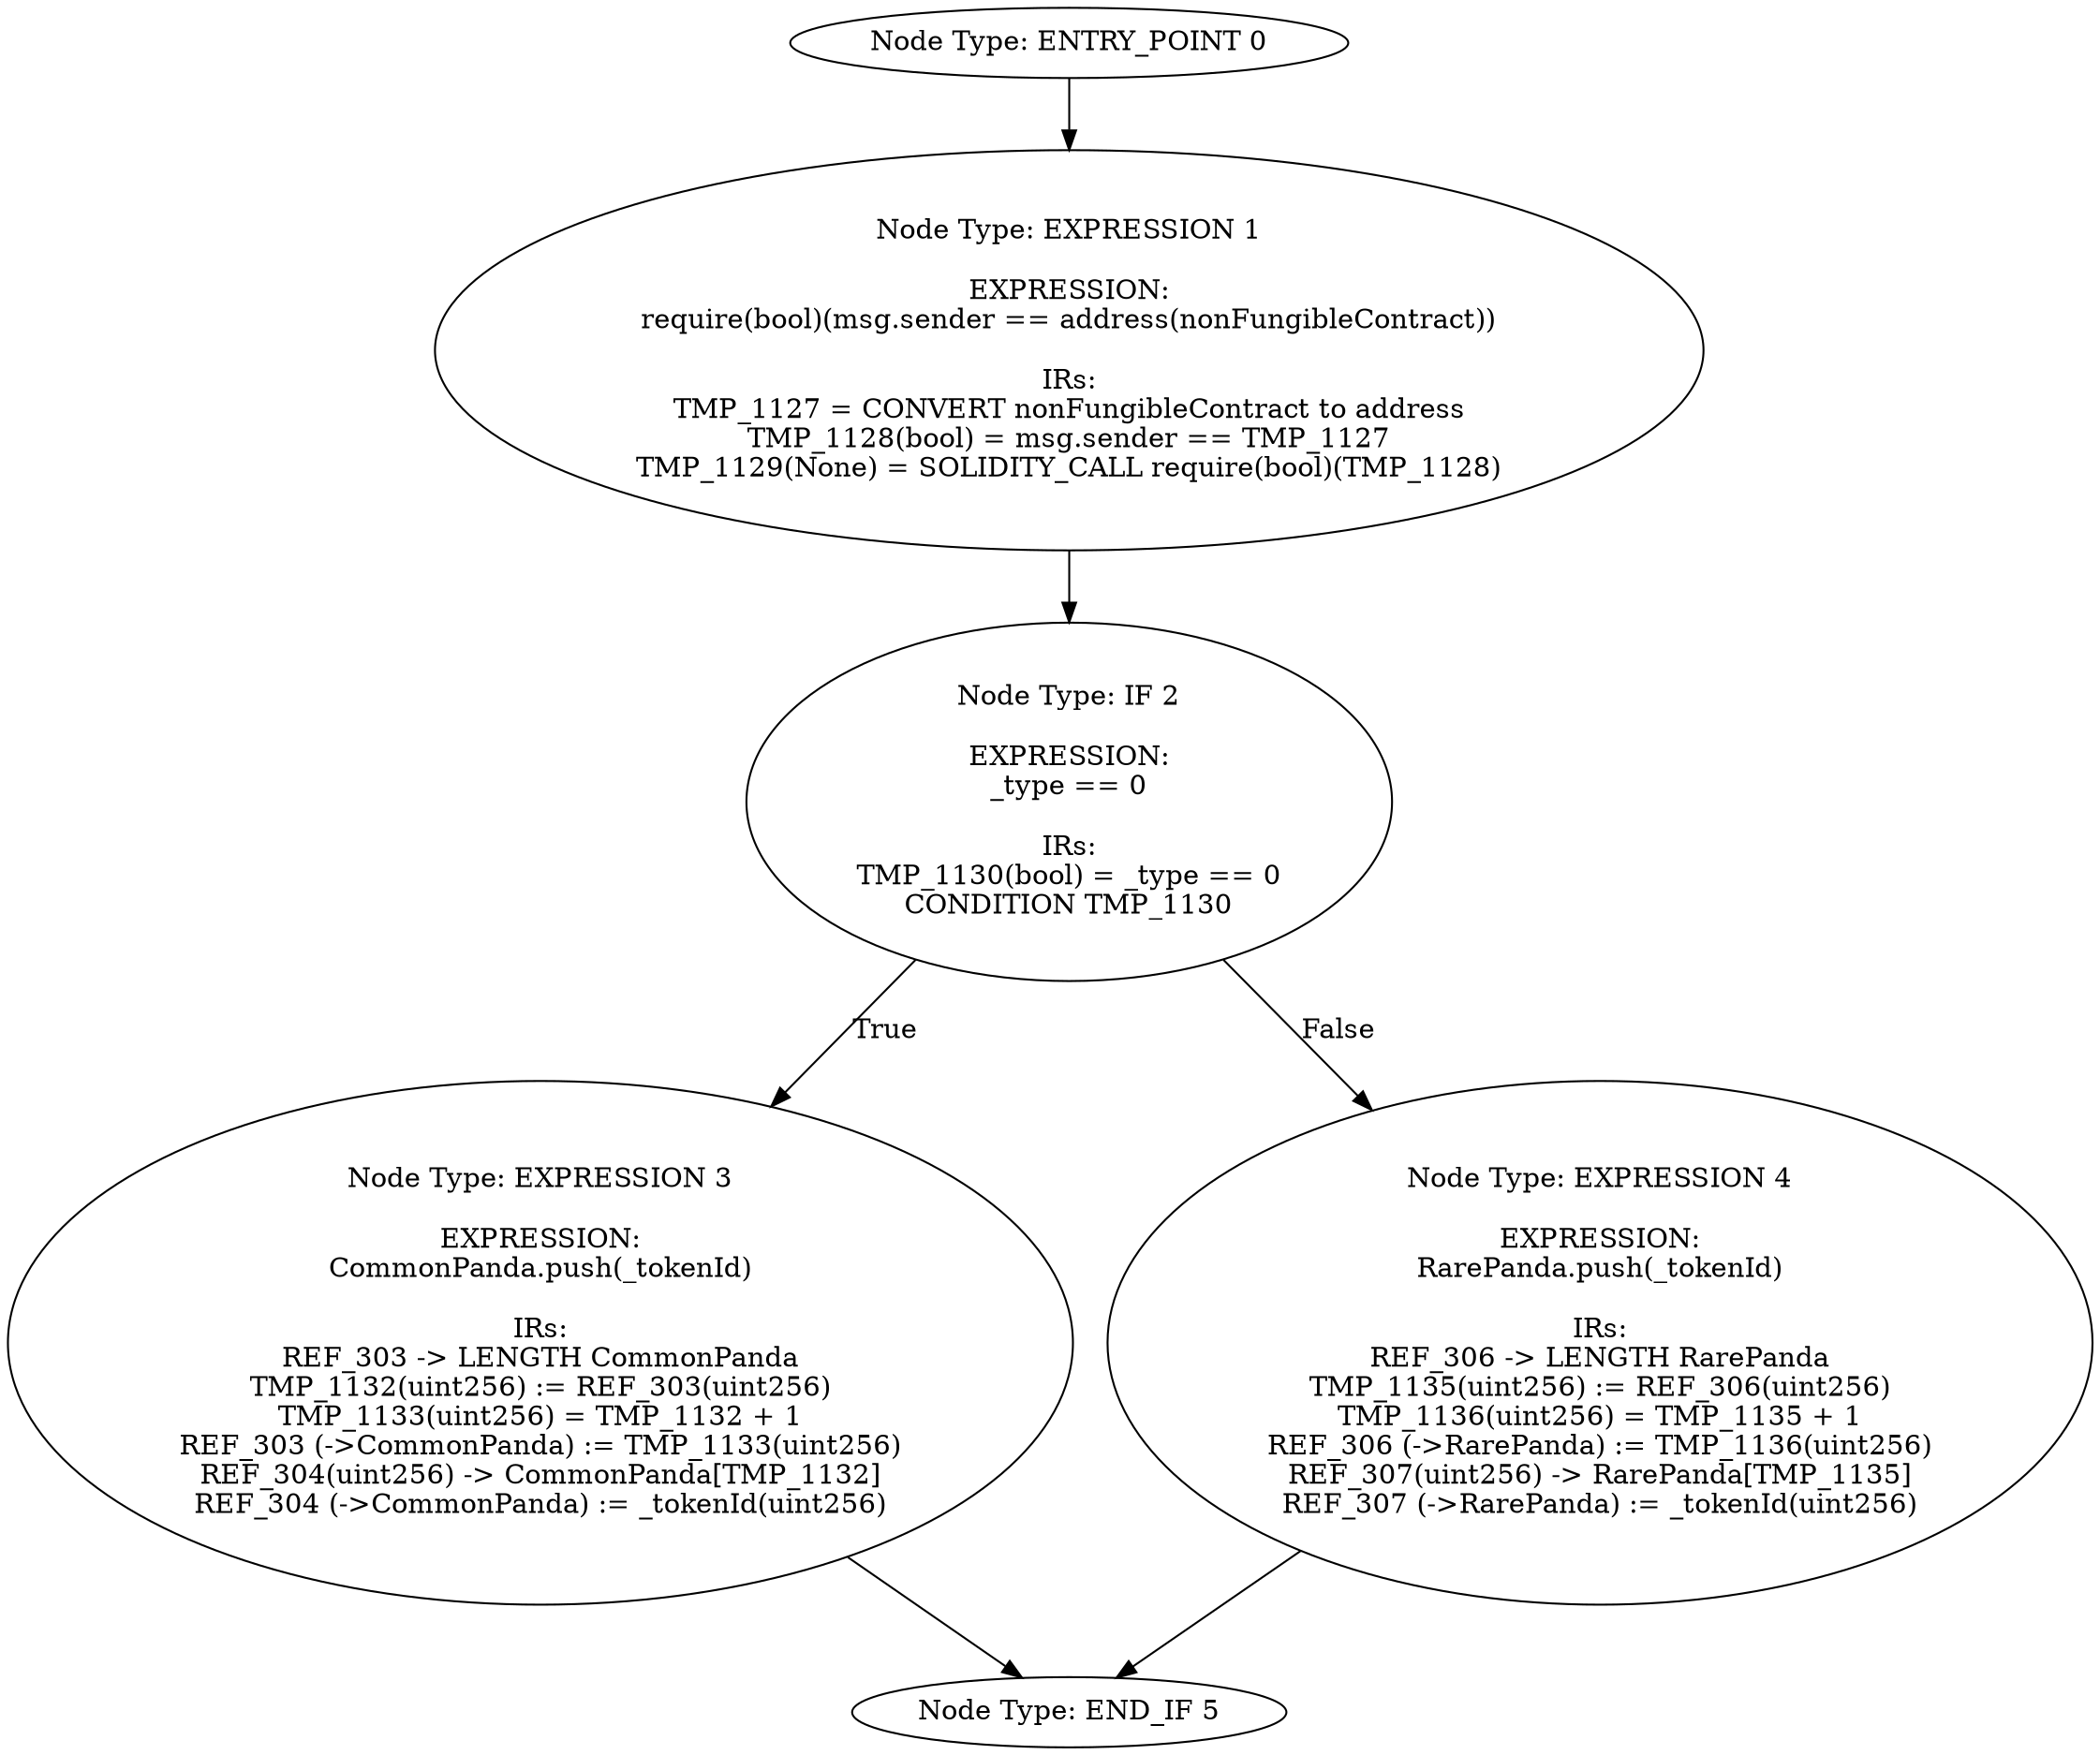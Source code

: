 digraph{
0[label="Node Type: ENTRY_POINT 0
"];
0->1;
1[label="Node Type: EXPRESSION 1

EXPRESSION:
require(bool)(msg.sender == address(nonFungibleContract))

IRs:
TMP_1127 = CONVERT nonFungibleContract to address
TMP_1128(bool) = msg.sender == TMP_1127
TMP_1129(None) = SOLIDITY_CALL require(bool)(TMP_1128)"];
1->2;
2[label="Node Type: IF 2

EXPRESSION:
_type == 0

IRs:
TMP_1130(bool) = _type == 0
CONDITION TMP_1130"];
2->3[label="True"];
2->4[label="False"];
3[label="Node Type: EXPRESSION 3

EXPRESSION:
CommonPanda.push(_tokenId)

IRs:
REF_303 -> LENGTH CommonPanda
TMP_1132(uint256) := REF_303(uint256)
TMP_1133(uint256) = TMP_1132 + 1
REF_303 (->CommonPanda) := TMP_1133(uint256)
REF_304(uint256) -> CommonPanda[TMP_1132]
REF_304 (->CommonPanda) := _tokenId(uint256)"];
3->5;
4[label="Node Type: EXPRESSION 4

EXPRESSION:
RarePanda.push(_tokenId)

IRs:
REF_306 -> LENGTH RarePanda
TMP_1135(uint256) := REF_306(uint256)
TMP_1136(uint256) = TMP_1135 + 1
REF_306 (->RarePanda) := TMP_1136(uint256)
REF_307(uint256) -> RarePanda[TMP_1135]
REF_307 (->RarePanda) := _tokenId(uint256)"];
4->5;
5[label="Node Type: END_IF 5
"];
}

